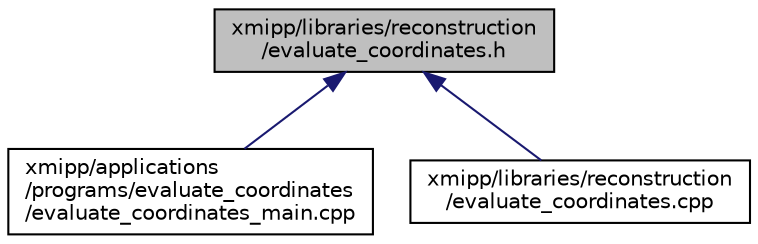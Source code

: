 digraph "xmipp/libraries/reconstruction/evaluate_coordinates.h"
{
  edge [fontname="Helvetica",fontsize="10",labelfontname="Helvetica",labelfontsize="10"];
  node [fontname="Helvetica",fontsize="10",shape=record];
  Node22 [label="xmipp/libraries/reconstruction\l/evaluate_coordinates.h",height=0.2,width=0.4,color="black", fillcolor="grey75", style="filled", fontcolor="black"];
  Node22 -> Node23 [dir="back",color="midnightblue",fontsize="10",style="solid",fontname="Helvetica"];
  Node23 [label="xmipp/applications\l/programs/evaluate_coordinates\l/evaluate_coordinates_main.cpp",height=0.2,width=0.4,color="black", fillcolor="white", style="filled",URL="$evaluate__coordinates__main_8cpp.html"];
  Node22 -> Node24 [dir="back",color="midnightblue",fontsize="10",style="solid",fontname="Helvetica"];
  Node24 [label="xmipp/libraries/reconstruction\l/evaluate_coordinates.cpp",height=0.2,width=0.4,color="black", fillcolor="white", style="filled",URL="$evaluate__coordinates_8cpp.html"];
}
